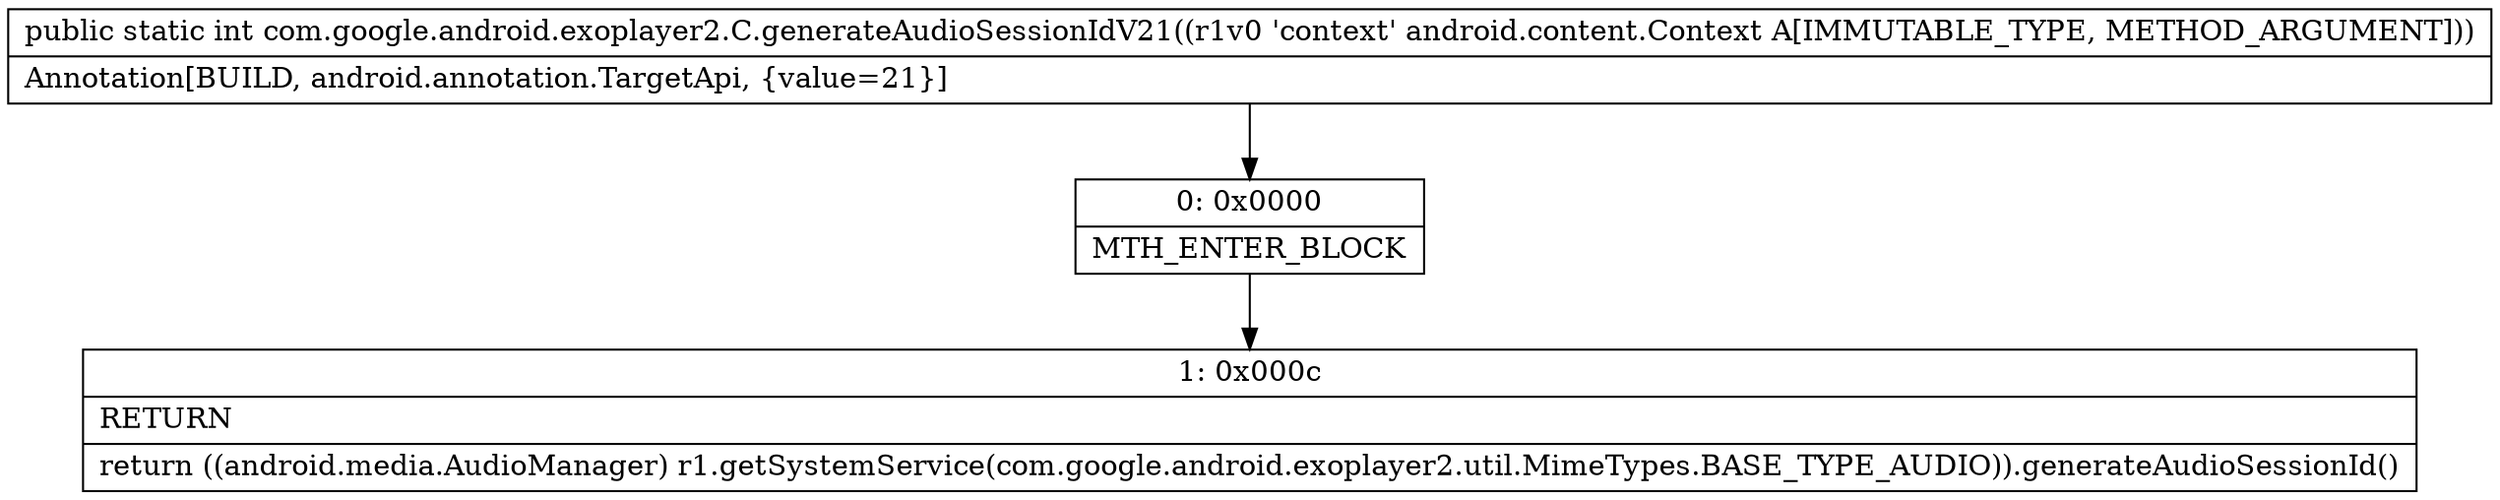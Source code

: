 digraph "CFG forcom.google.android.exoplayer2.C.generateAudioSessionIdV21(Landroid\/content\/Context;)I" {
Node_0 [shape=record,label="{0\:\ 0x0000|MTH_ENTER_BLOCK\l}"];
Node_1 [shape=record,label="{1\:\ 0x000c|RETURN\l|return ((android.media.AudioManager) r1.getSystemService(com.google.android.exoplayer2.util.MimeTypes.BASE_TYPE_AUDIO)).generateAudioSessionId()\l}"];
MethodNode[shape=record,label="{public static int com.google.android.exoplayer2.C.generateAudioSessionIdV21((r1v0 'context' android.content.Context A[IMMUTABLE_TYPE, METHOD_ARGUMENT]))  | Annotation[BUILD, android.annotation.TargetApi, \{value=21\}]\l}"];
MethodNode -> Node_0;
Node_0 -> Node_1;
}

